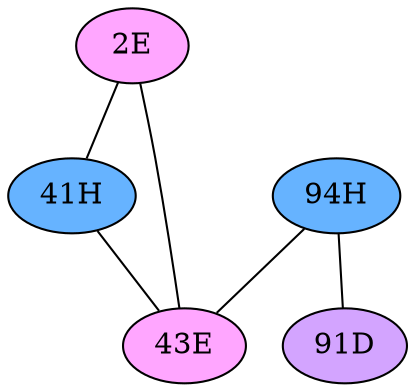 // The Round Table
graph {
	"2E" [fillcolor="#FFA6FF" style=radial]
	"41H" [fillcolor="#66B3FF" style=radial]
	"2E" -- "41H" [penwidth=1]
	"2E" [fillcolor="#FFA6FF" style=radial]
	"43E" [fillcolor="#FFA6FF" style=radial]
	"2E" -- "43E" [penwidth=1]
	"41H" [fillcolor="#66B3FF" style=radial]
	"43E" [fillcolor="#FFA6FF" style=radial]
	"41H" -- "43E" [penwidth=1]
	"94H" [fillcolor="#66B3FF" style=radial]
	"91D" [fillcolor="#D3A4FF" style=radial]
	"94H" -- "91D" [penwidth=1]
	"94H" [fillcolor="#66B3FF" style=radial]
	"43E" [fillcolor="#FFA6FF" style=radial]
	"94H" -- "43E" [penwidth=1]
}
